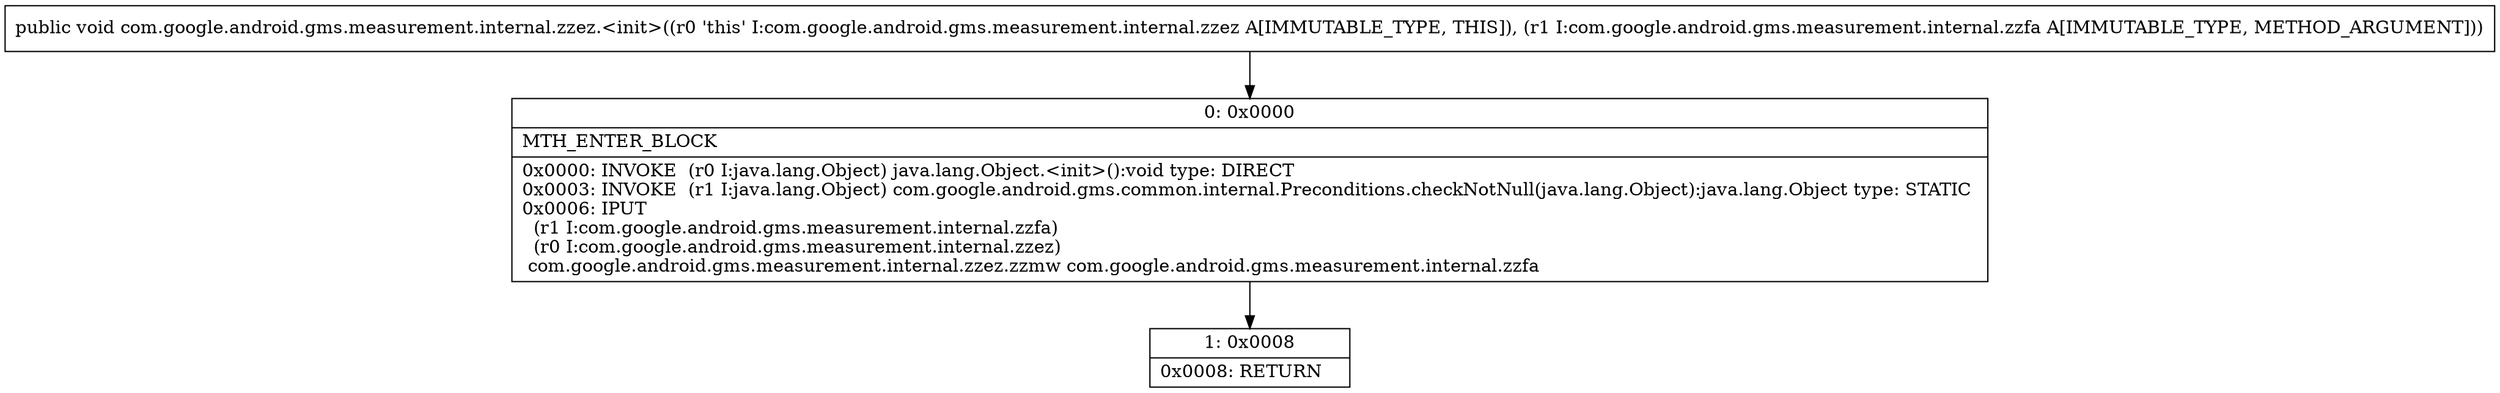 digraph "CFG forcom.google.android.gms.measurement.internal.zzez.\<init\>(Lcom\/google\/android\/gms\/measurement\/internal\/zzfa;)V" {
Node_0 [shape=record,label="{0\:\ 0x0000|MTH_ENTER_BLOCK\l|0x0000: INVOKE  (r0 I:java.lang.Object) java.lang.Object.\<init\>():void type: DIRECT \l0x0003: INVOKE  (r1 I:java.lang.Object) com.google.android.gms.common.internal.Preconditions.checkNotNull(java.lang.Object):java.lang.Object type: STATIC \l0x0006: IPUT  \l  (r1 I:com.google.android.gms.measurement.internal.zzfa)\l  (r0 I:com.google.android.gms.measurement.internal.zzez)\l com.google.android.gms.measurement.internal.zzez.zzmw com.google.android.gms.measurement.internal.zzfa \l}"];
Node_1 [shape=record,label="{1\:\ 0x0008|0x0008: RETURN   \l}"];
MethodNode[shape=record,label="{public void com.google.android.gms.measurement.internal.zzez.\<init\>((r0 'this' I:com.google.android.gms.measurement.internal.zzez A[IMMUTABLE_TYPE, THIS]), (r1 I:com.google.android.gms.measurement.internal.zzfa A[IMMUTABLE_TYPE, METHOD_ARGUMENT])) }"];
MethodNode -> Node_0;
Node_0 -> Node_1;
}

